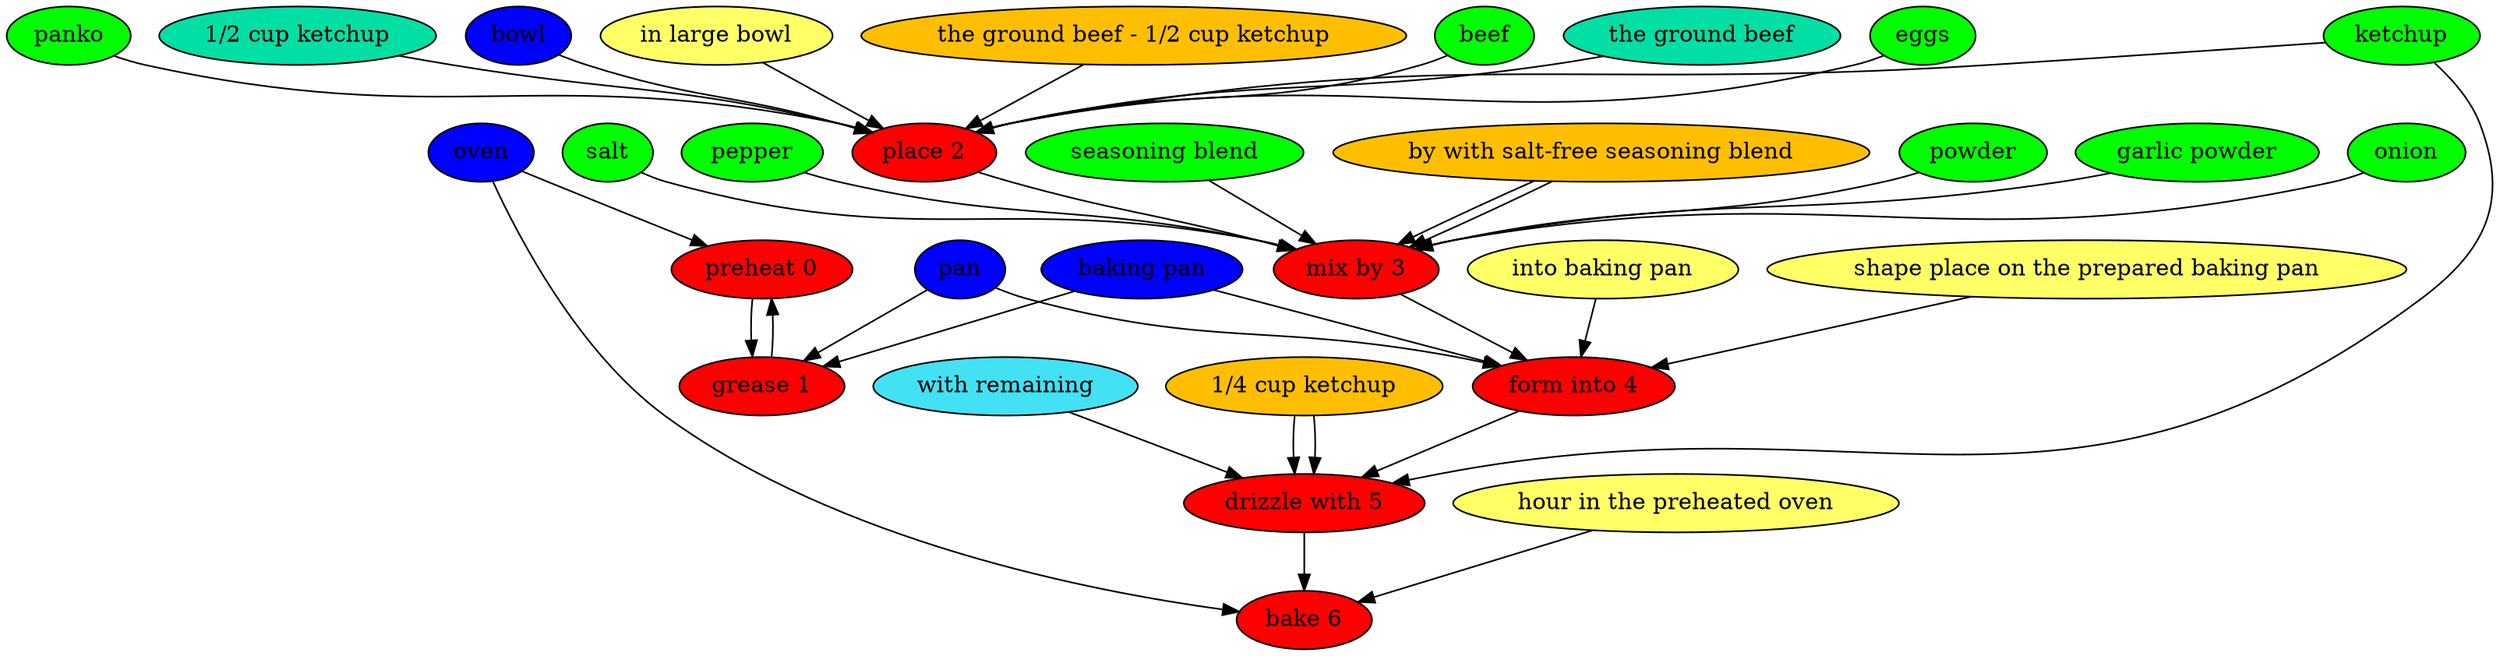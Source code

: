 digraph G {
"preheat 0" [style=filled, fillcolor=red];
oven [style=filled, fillcolor="#0000ff"];
oven -> "preheat 0";
"grease 1" [style=filled, fillcolor=red];
"baking pan" [style=filled, fillcolor="#0000ff"];
"baking pan" -> "grease 1";
pan [style=filled, fillcolor="#0000ff"];
pan -> "grease 1";
"place 2" [style=filled, fillcolor=red];
beef [style=filled, fillcolor=green];
beef -> "place 2";
"the ground beef" [style=filled, fillcolor="#01DFA5"];
"the ground beef" -> "place 2";
eggs [style=filled, fillcolor=green];
eggs -> "place 2";
panko [style=filled, fillcolor=green];
panko -> "place 2";
ketchup [style=filled, fillcolor=green];
ketchup -> "place 2";
"1/2 cup ketchup" [style=filled, fillcolor="#01DFA5"];
"1/2 cup ketchup" -> "place 2";
bowl [style=filled, fillcolor="#0000ff"];
bowl -> "place 2";
"in large bowl" [style=filled, fillcolor="#ffff66"];
"in large bowl" -> "place 2";
"the ground beef - 1/2 cup ketchup" [style=filled, fillcolor="#FFBF00"];
"the ground beef - 1/2 cup ketchup" -> "place 2";
"mix by 3" [style=filled, fillcolor=red];
"seasoning blend" [style=filled, fillcolor=green];
"seasoning blend" -> "mix by 3";
"by with salt-free seasoning blend" [style=filled, fillcolor="#01DFA5"];
"by with salt-free seasoning blend" -> "mix by 3";
powder [style=filled, fillcolor=green];
powder -> "mix by 3";
"garlic powder" [style=filled, fillcolor=green];
"garlic powder" -> "mix by 3";
onion [style=filled, fillcolor=green];
onion -> "mix by 3";
salt [style=filled, fillcolor=green];
salt -> "mix by 3";
pepper [style=filled, fillcolor=green];
pepper -> "mix by 3";
"by with salt-free seasoning blend" [style=filled, fillcolor="#FFBF00"];
"by with salt-free seasoning blend" -> "mix by 3";
"form into 4" [style=filled, fillcolor=red];
"baking pan" [style=filled, fillcolor="#0000ff"];
"baking pan" -> "form into 4";
"into baking pan" [style=filled, fillcolor="#ffff66"];
"into baking pan" -> "form into 4";
pan [style=filled, fillcolor="#0000ff"];
pan -> "form into 4";
"shape place on the prepared baking pan" [style=filled, fillcolor="#ffff66"];
"shape place on the prepared baking pan" -> "form into 4";
"drizzle with 5" [style=filled, fillcolor=red];
"with remaining" [style=filled, fillcolor="#42e2f4"];
"with remaining" -> "drizzle with 5";
ketchup [style=filled, fillcolor=green];
ketchup -> "drizzle with 5";
"1/4 cup ketchup" [style=filled, fillcolor="#01DFA5"];
"1/4 cup ketchup" -> "drizzle with 5";
"1/4 cup ketchup" [style=filled, fillcolor="#FFBF00"];
"1/4 cup ketchup" -> "drizzle with 5";
"bake 6" [style=filled, fillcolor=red];
oven [style=filled, fillcolor="#0000ff"];
oven -> "bake 6";
"hour in the preheated oven" [style=filled, fillcolor="#ffff66"];
"hour in the preheated oven" -> "bake 6";
"preheat 0" -> "grease 1";
"grease 1" -> "preheat 0";
"place 2" -> "mix by 3";
"mix by 3" -> "form into 4";
"form into 4" -> "drizzle with 5";
"drizzle with 5" -> "bake 6";
}
